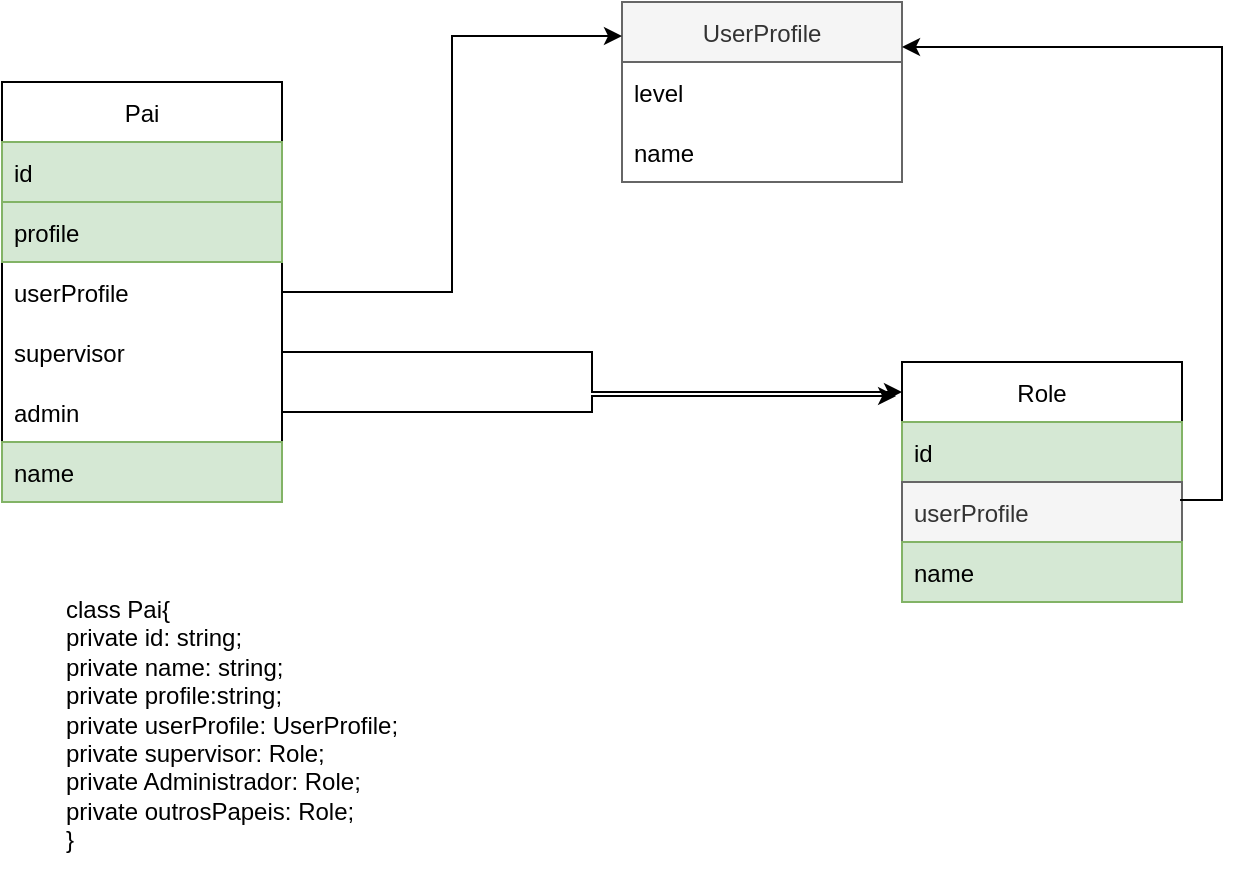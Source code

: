 <mxfile version="20.5.1" type="device"><diagram id="IQNXvIB7OOJmBCKXUCPR" name="Página-1"><mxGraphModel dx="868" dy="482" grid="1" gridSize="10" guides="1" tooltips="1" connect="1" arrows="1" fold="1" page="1" pageScale="1" pageWidth="827" pageHeight="1169" math="0" shadow="0"><root><mxCell id="0"/><mxCell id="1" parent="0"/><mxCell id="NFOksKV-PuLEAZt9NrZG-1" value="Pai" style="swimlane;fontStyle=0;childLayout=stackLayout;horizontal=1;startSize=30;horizontalStack=0;resizeParent=1;resizeParentMax=0;resizeLast=0;collapsible=1;marginBottom=0;" vertex="1" parent="1"><mxGeometry x="80" y="60" width="140" height="210" as="geometry"/></mxCell><mxCell id="NFOksKV-PuLEAZt9NrZG-2" value="id" style="text;strokeColor=#82b366;fillColor=#d5e8d4;align=left;verticalAlign=middle;spacingLeft=4;spacingRight=4;overflow=hidden;points=[[0,0.5],[1,0.5]];portConstraint=eastwest;rotatable=0;" vertex="1" parent="NFOksKV-PuLEAZt9NrZG-1"><mxGeometry y="30" width="140" height="30" as="geometry"/></mxCell><mxCell id="NFOksKV-PuLEAZt9NrZG-3" value="profile" style="text;strokeColor=#82b366;fillColor=#d5e8d4;align=left;verticalAlign=middle;spacingLeft=4;spacingRight=4;overflow=hidden;points=[[0,0.5],[1,0.5]];portConstraint=eastwest;rotatable=0;" vertex="1" parent="NFOksKV-PuLEAZt9NrZG-1"><mxGeometry y="60" width="140" height="30" as="geometry"/></mxCell><mxCell id="NFOksKV-PuLEAZt9NrZG-4" value="userProfile" style="text;strokeColor=none;fillColor=none;align=left;verticalAlign=middle;spacingLeft=4;spacingRight=4;overflow=hidden;points=[[0,0.5],[1,0.5]];portConstraint=eastwest;rotatable=0;" vertex="1" parent="NFOksKV-PuLEAZt9NrZG-1"><mxGeometry y="90" width="140" height="30" as="geometry"/></mxCell><mxCell id="NFOksKV-PuLEAZt9NrZG-5" value="supervisor" style="text;strokeColor=none;fillColor=none;align=left;verticalAlign=middle;spacingLeft=4;spacingRight=4;overflow=hidden;points=[[0,0.5],[1,0.5]];portConstraint=eastwest;rotatable=0;" vertex="1" parent="NFOksKV-PuLEAZt9NrZG-1"><mxGeometry y="120" width="140" height="30" as="geometry"/></mxCell><mxCell id="NFOksKV-PuLEAZt9NrZG-6" value="admin" style="text;strokeColor=none;fillColor=none;align=left;verticalAlign=middle;spacingLeft=4;spacingRight=4;overflow=hidden;points=[[0,0.5],[1,0.5]];portConstraint=eastwest;rotatable=0;" vertex="1" parent="NFOksKV-PuLEAZt9NrZG-1"><mxGeometry y="150" width="140" height="30" as="geometry"/></mxCell><mxCell id="NFOksKV-PuLEAZt9NrZG-14" value="name" style="text;strokeColor=#82b366;fillColor=#d5e8d4;align=left;verticalAlign=middle;spacingLeft=4;spacingRight=4;overflow=hidden;points=[[0,0.5],[1,0.5]];portConstraint=eastwest;rotatable=0;" vertex="1" parent="NFOksKV-PuLEAZt9NrZG-1"><mxGeometry y="180" width="140" height="30" as="geometry"/></mxCell><mxCell id="NFOksKV-PuLEAZt9NrZG-9" value="UserProfile" style="swimlane;fontStyle=0;childLayout=stackLayout;horizontal=1;startSize=30;horizontalStack=0;resizeParent=1;resizeParentMax=0;resizeLast=0;collapsible=1;marginBottom=0;fillColor=#f5f5f5;fontColor=#333333;strokeColor=#666666;" vertex="1" parent="1"><mxGeometry x="390" y="20" width="140" height="90" as="geometry"/></mxCell><mxCell id="NFOksKV-PuLEAZt9NrZG-10" value="level" style="text;strokeColor=none;fillColor=none;align=left;verticalAlign=middle;spacingLeft=4;spacingRight=4;overflow=hidden;points=[[0,0.5],[1,0.5]];portConstraint=eastwest;rotatable=0;" vertex="1" parent="NFOksKV-PuLEAZt9NrZG-9"><mxGeometry y="30" width="140" height="30" as="geometry"/></mxCell><mxCell id="NFOksKV-PuLEAZt9NrZG-11" value="name" style="text;strokeColor=none;fillColor=none;align=left;verticalAlign=middle;spacingLeft=4;spacingRight=4;overflow=hidden;points=[[0,0.5],[1,0.5]];portConstraint=eastwest;rotatable=0;" vertex="1" parent="NFOksKV-PuLEAZt9NrZG-9"><mxGeometry y="60" width="140" height="30" as="geometry"/></mxCell><mxCell id="NFOksKV-PuLEAZt9NrZG-15" style="edgeStyle=orthogonalEdgeStyle;rounded=0;orthogonalLoop=1;jettySize=auto;html=1;entryX=0;entryY=0.189;entryDx=0;entryDy=0;entryPerimeter=0;" edge="1" parent="1" source="NFOksKV-PuLEAZt9NrZG-4" target="NFOksKV-PuLEAZt9NrZG-9"><mxGeometry relative="1" as="geometry"/></mxCell><mxCell id="NFOksKV-PuLEAZt9NrZG-16" value="Role" style="swimlane;fontStyle=0;childLayout=stackLayout;horizontal=1;startSize=30;horizontalStack=0;resizeParent=1;resizeParentMax=0;resizeLast=0;collapsible=1;marginBottom=0;" vertex="1" parent="1"><mxGeometry x="530" y="200" width="140" height="120" as="geometry"/></mxCell><mxCell id="NFOksKV-PuLEAZt9NrZG-17" value="id" style="text;strokeColor=#82b366;fillColor=#d5e8d4;align=left;verticalAlign=middle;spacingLeft=4;spacingRight=4;overflow=hidden;points=[[0,0.5],[1,0.5]];portConstraint=eastwest;rotatable=0;" vertex="1" parent="NFOksKV-PuLEAZt9NrZG-16"><mxGeometry y="30" width="140" height="30" as="geometry"/></mxCell><mxCell id="NFOksKV-PuLEAZt9NrZG-18" value="userProfile" style="text;strokeColor=#666666;fillColor=#f5f5f5;align=left;verticalAlign=middle;spacingLeft=4;spacingRight=4;overflow=hidden;points=[[0,0.5],[1,0.5]];portConstraint=eastwest;rotatable=0;fontColor=#333333;" vertex="1" parent="NFOksKV-PuLEAZt9NrZG-16"><mxGeometry y="60" width="140" height="30" as="geometry"/></mxCell><mxCell id="NFOksKV-PuLEAZt9NrZG-19" value="name" style="text;strokeColor=#82b366;fillColor=#d5e8d4;align=left;verticalAlign=middle;spacingLeft=4;spacingRight=4;overflow=hidden;points=[[0,0.5],[1,0.5]];portConstraint=eastwest;rotatable=0;" vertex="1" parent="NFOksKV-PuLEAZt9NrZG-16"><mxGeometry y="90" width="140" height="30" as="geometry"/></mxCell><mxCell id="NFOksKV-PuLEAZt9NrZG-25" value="class Pai{&#10;&#9;private id: string;&#10;&#9;private name: string;&#10;&#9;private profile:string;&#10;&#9;private userProfile: UserProfile;&#10;&#9;private supervisor: Role;&#10;&#9;private Administrador: Role;&#10;&#9;private outrosPapeis: Role;&#10;}" style="text;whiteSpace=wrap;html=1;" vertex="1" parent="1"><mxGeometry x="110" y="310" width="200" height="150" as="geometry"/></mxCell><mxCell id="NFOksKV-PuLEAZt9NrZG-26" style="edgeStyle=orthogonalEdgeStyle;rounded=0;orthogonalLoop=1;jettySize=auto;html=1;entryX=0;entryY=0.125;entryDx=0;entryDy=0;entryPerimeter=0;" edge="1" parent="1" source="NFOksKV-PuLEAZt9NrZG-5" target="NFOksKV-PuLEAZt9NrZG-16"><mxGeometry relative="1" as="geometry"/></mxCell><mxCell id="NFOksKV-PuLEAZt9NrZG-27" style="edgeStyle=orthogonalEdgeStyle;rounded=0;orthogonalLoop=1;jettySize=auto;html=1;entryX=-0.021;entryY=0.142;entryDx=0;entryDy=0;entryPerimeter=0;" edge="1" parent="1" source="NFOksKV-PuLEAZt9NrZG-6" target="NFOksKV-PuLEAZt9NrZG-16"><mxGeometry relative="1" as="geometry"/></mxCell><mxCell id="NFOksKV-PuLEAZt9NrZG-28" style="edgeStyle=orthogonalEdgeStyle;rounded=0;orthogonalLoop=1;jettySize=auto;html=1;entryX=1;entryY=0.25;entryDx=0;entryDy=0;exitX=0.993;exitY=0.3;exitDx=0;exitDy=0;exitPerimeter=0;" edge="1" parent="1" source="NFOksKV-PuLEAZt9NrZG-18" target="NFOksKV-PuLEAZt9NrZG-9"><mxGeometry relative="1" as="geometry"/></mxCell></root></mxGraphModel></diagram></mxfile>